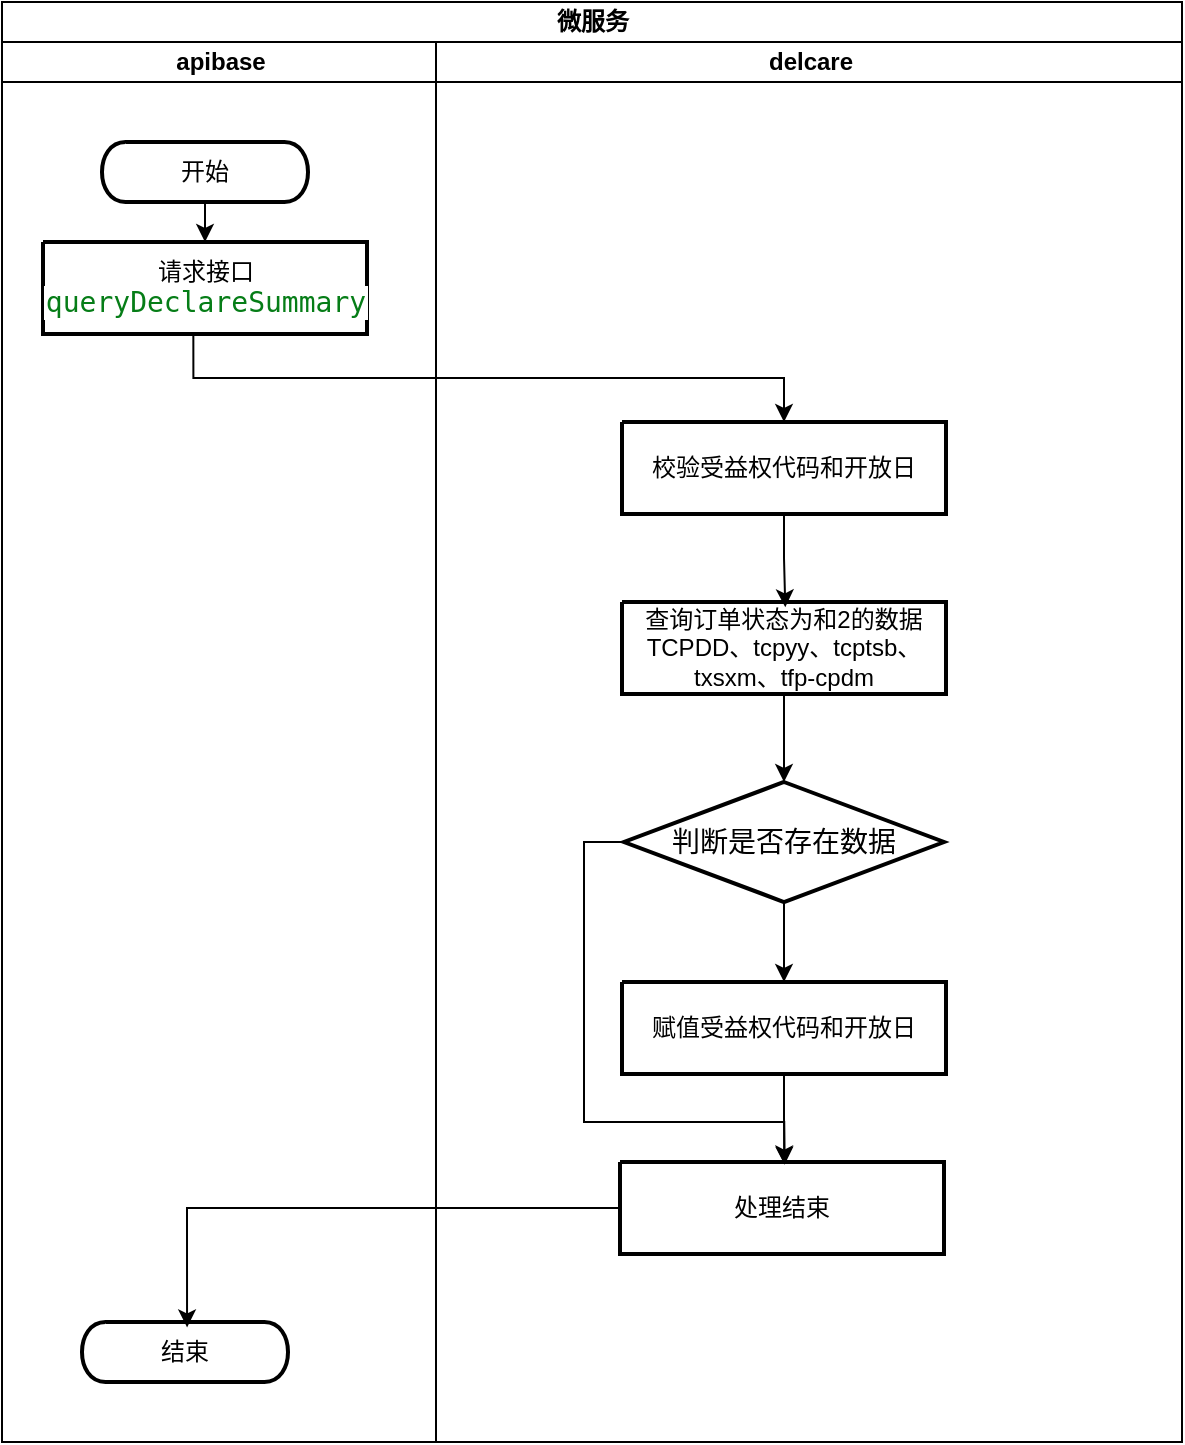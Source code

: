<mxfile version="24.2.5" type="github">
  <diagram name="第 1 页" id="-3_6qP_3UcvdMklZL6VI">
    <mxGraphModel dx="737" dy="303" grid="1" gridSize="10" guides="1" tooltips="1" connect="1" arrows="1" fold="1" page="1" pageScale="1" pageWidth="827" pageHeight="1169" math="0" shadow="0">
      <root>
        <mxCell id="0" />
        <mxCell id="1" parent="0" />
        <mxCell id="IRU5qY2hAN1wVBU6397p-1" value="微服务" style="swimlane;childLayout=stackLayout;resizeParent=1;resizeParentMax=0;startSize=20;html=1;" vertex="1" parent="1">
          <mxGeometry x="130.0" y="40" width="590" height="720" as="geometry" />
        </mxCell>
        <mxCell id="IRU5qY2hAN1wVBU6397p-2" value="apibase" style="swimlane;startSize=20;html=1;" vertex="1" parent="IRU5qY2hAN1wVBU6397p-1">
          <mxGeometry y="20" width="217" height="700" as="geometry" />
        </mxCell>
        <mxCell id="IRU5qY2hAN1wVBU6397p-17" style="edgeStyle=orthogonalEdgeStyle;rounded=0;orthogonalLoop=1;jettySize=auto;html=1;" edge="1" parent="IRU5qY2hAN1wVBU6397p-2" source="IRU5qY2hAN1wVBU6397p-6" target="IRU5qY2hAN1wVBU6397p-7">
          <mxGeometry relative="1" as="geometry" />
        </mxCell>
        <UserObject label="&lt;div style=&quot;font-size: 1px&quot;&gt;&lt;p style=&quot;text-align:center;margin-left:0;margin-right:0;margin-top:0px;margin-bottom:0px;text-indent:0;vertical-align:middle;direction:ltr;&quot;&gt;&lt;font style=&quot;font-size:12px;font-family:0;color:#000000;direction:ltr;letter-spacing:0px;line-height:120%;opacity:1&quot;&gt;开始&lt;/font&gt;&lt;/p&gt;&lt;/div&gt;" tags="Background" id="IRU5qY2hAN1wVBU6397p-6">
          <mxCell style="verticalAlign=middle;align=center;overflow=width;vsdxID=9;fillColor=#FFFFFF;gradientColor=none;shape=stencil(hZLbDoIwDIafZpeSrdVk94jvQWTIIjIyDuLbyyzKYBju2u5r+7cdw7gp0lox4E1rzV09ddYWDM8MQFeFsrodLYYJwzg3Vt2s6aqM/Dp1pLMepncVBsoTIjqCywL+ogj/eBeCS115sJTRSf6Hr52l0mKqzTGSYuKFn8AH2EB+sS+EYVtcMpsyw5lW+FroIdQ5i4CQgeUsGLbF3V3uLH405pPluizp4v77+sRjiL4HJm8=);strokeColor=#000000;strokeWidth=2;spacingTop=-3;spacingBottom=-3;spacingLeft=-3;spacingRight=-3;points=[];labelBackgroundColor=none;rounded=0;html=1;whiteSpace=wrap;" vertex="1" parent="IRU5qY2hAN1wVBU6397p-2">
            <mxGeometry x="50" y="50" width="103" height="30" as="geometry" />
          </mxCell>
        </UserObject>
        <UserObject label="&lt;div style=&quot;font-size: 1px&quot;&gt;&lt;p style=&quot;text-align:center;margin-left:0;margin-right:0;margin-top:0px;margin-bottom:0px;text-indent:0;vertical-align:middle;direction:ltr;&quot;&gt;&lt;font style=&quot;font-size:12px;font-family:0;color:#000000;direction:ltr;letter-spacing:0px;line-height:120%;opacity:1&quot;&gt;请求接口&lt;/font&gt;&lt;font style=&quot;font-size:12px;font-family:0;color:#000000;direction:ltr;letter-spacing:0px;line-height:120%;opacity:1&quot;&gt;&lt;br&gt;&lt;/font&gt;&lt;/p&gt;&lt;p style=&quot;text-align:center;margin-left:0;margin-right:0;margin-top:0px;margin-bottom:0px;text-indent:0;vertical-align:middle;direction:ltr;&quot;&gt;&lt;font style=&quot;font-size:12px;font-family:0;color:#000000;direction:ltr;letter-spacing:0px;line-height:120%;opacity:1&quot;&gt;&lt;/font&gt;&lt;/p&gt;&lt;div style=&quot;background-color:#ffffff;color:#080808;font-family:&#39;JetBrains Mono&#39;,monospace;font-size:10.5pt;white-space:pre;&quot;&gt;&lt;span style=&quot;color:#067d17;&quot;&gt;queryDeclareSummary&lt;/span&gt;&lt;/div&gt;&lt;/div&gt;" tags="Background" id="IRU5qY2hAN1wVBU6397p-7">
          <mxCell style="verticalAlign=middle;align=center;overflow=width;vsdxID=8;fillColor=#FFFFFF;gradientColor=none;shape=stencil(nZBRDoQgDERP03+WHsHFe5iISyOCQdT19kIaIxq//Jtp3zTpAFaTaUYNUkwx+F6v1EYD+AUpyRkdKCYFqACrzgf9C352LfuxyWRWg1/yhT/nRE5IsZWuZtCSK8CPeI0e/hF+jV7AJM4PO7KWCyr390bSiNtEtQM=);strokeColor=#000000;strokeWidth=2;spacingTop=-3;spacingBottom=-3;spacingLeft=-3;spacingRight=-3;points=[];labelBackgroundColor=none;rounded=0;html=1;whiteSpace=wrap;" vertex="1" parent="IRU5qY2hAN1wVBU6397p-2">
            <mxGeometry x="20.5" y="100" width="162" height="46" as="geometry" />
          </mxCell>
        </UserObject>
        <UserObject label="&lt;div style=&quot;font-size: 1px&quot;&gt;&lt;p style=&quot;text-align:center;margin-left:0;margin-right:0;margin-top:0px;margin-bottom:0px;text-indent:0;vertical-align:middle;direction:ltr;&quot;&gt;&lt;font style=&quot;font-size:12px;font-family:0;color:#000000;direction:ltr;letter-spacing:0px;line-height:120%;opacity:1&quot;&gt;结束&lt;/font&gt;&lt;/p&gt;&lt;/div&gt;" tags="Background" id="IRU5qY2hAN1wVBU6397p-16">
          <mxCell style="verticalAlign=middle;align=center;overflow=width;vsdxID=9;fillColor=#FFFFFF;gradientColor=none;shape=stencil(hZLbDoIwDIafZpeSrdVk94jvQWTIIjIyDuLbyyzKYBju2u5r+7cdw7gp0lox4E1rzV09ddYWDM8MQFeFsrodLYYJwzg3Vt2s6aqM/Dp1pLMepncVBsoTIjqCywL+ogj/eBeCS115sJTRSf6Hr52l0mKqzTGSYuKFn8AH2EB+sS+EYVtcMpsyw5lW+FroIdQ5i4CQgeUsGLbF3V3uLH405pPluizp4v77+sRjiL4HJm8=);strokeColor=#000000;strokeWidth=2;spacingTop=-3;spacingBottom=-3;spacingLeft=-3;spacingRight=-3;points=[];labelBackgroundColor=none;rounded=0;html=1;whiteSpace=wrap;" vertex="1" parent="IRU5qY2hAN1wVBU6397p-2">
            <mxGeometry x="40" y="640" width="103" height="30" as="geometry" />
          </mxCell>
        </UserObject>
        <mxCell id="IRU5qY2hAN1wVBU6397p-18" style="edgeStyle=orthogonalEdgeStyle;rounded=0;orthogonalLoop=1;jettySize=auto;html=1;exitX=0.464;exitY=1;exitDx=0;exitDy=0;exitPerimeter=0;" edge="1" parent="IRU5qY2hAN1wVBU6397p-1" source="IRU5qY2hAN1wVBU6397p-7" target="IRU5qY2hAN1wVBU6397p-8">
          <mxGeometry relative="1" as="geometry" />
        </mxCell>
        <mxCell id="IRU5qY2hAN1wVBU6397p-3" value="delcare" style="swimlane;startSize=20;html=1;" vertex="1" parent="IRU5qY2hAN1wVBU6397p-1">
          <mxGeometry x="217" y="20" width="373" height="700" as="geometry" />
        </mxCell>
        <UserObject label="&lt;div style=&quot;&quot;&gt;&lt;p style=&quot;text-align: center; margin: 0px; text-indent: 0px; vertical-align: middle; direction: ltr;&quot;&gt;校验受益权代码和开放日&lt;/p&gt;&lt;/div&gt;" tags="Background" id="IRU5qY2hAN1wVBU6397p-8">
          <mxCell style="verticalAlign=middle;align=center;overflow=width;vsdxID=8;fillColor=#FFFFFF;gradientColor=none;shape=stencil(nZBRDoQgDERP03+WHsHFe5iISyOCQdT19kIaIxq//Jtp3zTpAFaTaUYNUkwx+F6v1EYD+AUpyRkdKCYFqACrzgf9C352LfuxyWRWg1/yhT/nRE5IsZWuZtCSK8CPeI0e/hF+jV7AJM4PO7KWCyr390bSiNtEtQM=);strokeColor=#000000;strokeWidth=2;spacingTop=-3;spacingBottom=-3;spacingLeft=-3;spacingRight=-3;points=[];labelBackgroundColor=none;rounded=0;html=1;whiteSpace=wrap;" vertex="1" parent="IRU5qY2hAN1wVBU6397p-3">
            <mxGeometry x="93.0" y="190" width="162" height="46" as="geometry" />
          </mxCell>
        </UserObject>
        <UserObject label="&lt;div style=&quot;&quot;&gt;&lt;p style=&quot;text-align: center; margin: 0px; text-indent: 0px; vertical-align: middle; direction: ltr;&quot;&gt;查询订单状态为和2的数据&lt;/p&gt;&lt;p style=&quot;text-align: center; margin: 0px; text-indent: 0px; vertical-align: middle; direction: ltr;&quot;&gt;TCPDD、tcpyy、tcptsb、txsxm、tfp-cpdm&lt;/p&gt;&lt;/div&gt;" tags="Background" id="IRU5qY2hAN1wVBU6397p-9">
          <mxCell style="verticalAlign=middle;align=center;overflow=width;vsdxID=8;fillColor=#FFFFFF;gradientColor=none;shape=stencil(nZBRDoQgDERP03+WHsHFe5iISyOCQdT19kIaIxq//Jtp3zTpAFaTaUYNUkwx+F6v1EYD+AUpyRkdKCYFqACrzgf9C352LfuxyWRWg1/yhT/nRE5IsZWuZtCSK8CPeI0e/hF+jV7AJM4PO7KWCyr390bSiNtEtQM=);strokeColor=#000000;strokeWidth=2;spacingTop=-3;spacingBottom=-3;spacingLeft=-3;spacingRight=-3;points=[];labelBackgroundColor=none;rounded=0;html=1;whiteSpace=wrap;" vertex="1" parent="IRU5qY2hAN1wVBU6397p-3">
            <mxGeometry x="93.0" y="280" width="162" height="46" as="geometry" />
          </mxCell>
        </UserObject>
        <UserObject label="赋值受益权代码和开放日" tags="Background" id="IRU5qY2hAN1wVBU6397p-13">
          <mxCell style="verticalAlign=middle;align=center;overflow=width;vsdxID=8;fillColor=#FFFFFF;gradientColor=none;shape=stencil(nZBRDoQgDERP03+WHsHFe5iISyOCQdT19kIaIxq//Jtp3zTpAFaTaUYNUkwx+F6v1EYD+AUpyRkdKCYFqACrzgf9C352LfuxyWRWg1/yhT/nRE5IsZWuZtCSK8CPeI0e/hF+jV7AJM4PO7KWCyr390bSiNtEtQM=);strokeColor=#000000;strokeWidth=2;spacingTop=-3;spacingBottom=-3;spacingLeft=-3;spacingRight=-3;points=[];labelBackgroundColor=none;rounded=0;html=1;whiteSpace=wrap;" vertex="1" parent="IRU5qY2hAN1wVBU6397p-3">
            <mxGeometry x="93.0" y="470" width="162" height="46" as="geometry" />
          </mxCell>
        </UserObject>
        <mxCell id="IRU5qY2hAN1wVBU6397p-21" style="edgeStyle=orthogonalEdgeStyle;rounded=0;orthogonalLoop=1;jettySize=auto;html=1;exitX=0.5;exitY=1;exitDx=0;exitDy=0;exitPerimeter=0;" edge="1" parent="IRU5qY2hAN1wVBU6397p-3" source="IRU5qY2hAN1wVBU6397p-14" target="IRU5qY2hAN1wVBU6397p-13">
          <mxGeometry relative="1" as="geometry" />
        </mxCell>
        <mxCell id="IRU5qY2hAN1wVBU6397p-23" style="edgeStyle=orthogonalEdgeStyle;rounded=0;orthogonalLoop=1;jettySize=auto;html=1;exitX=0;exitY=0.5;exitDx=0;exitDy=0;exitPerimeter=0;entryX=0.507;entryY=0.017;entryDx=0;entryDy=0;entryPerimeter=0;" edge="1" parent="IRU5qY2hAN1wVBU6397p-3" source="IRU5qY2hAN1wVBU6397p-14" target="IRU5qY2hAN1wVBU6397p-24">
          <mxGeometry relative="1" as="geometry">
            <mxPoint x="63" y="470.0" as="targetPoint" />
            <Array as="points">
              <mxPoint x="74" y="400" />
              <mxPoint x="74" y="540" />
              <mxPoint x="174" y="540" />
            </Array>
          </mxGeometry>
        </mxCell>
        <mxCell id="IRU5qY2hAN1wVBU6397p-14" value="&lt;div style=&quot;text-align: left;&quot;&gt;&lt;span style=&quot;background-color: initial; font-size: 14px;&quot;&gt;判断是否存在数据&lt;/span&gt;&lt;/div&gt;" style="strokeWidth=2;html=1;shape=mxgraph.flowchart.decision;whiteSpace=wrap;" vertex="1" parent="IRU5qY2hAN1wVBU6397p-3">
          <mxGeometry x="94" y="370" width="160" height="60" as="geometry" />
        </mxCell>
        <mxCell id="IRU5qY2hAN1wVBU6397p-19" style="edgeStyle=orthogonalEdgeStyle;rounded=0;orthogonalLoop=1;jettySize=auto;html=1;entryX=0.504;entryY=0.058;entryDx=0;entryDy=0;entryPerimeter=0;" edge="1" parent="IRU5qY2hAN1wVBU6397p-3" source="IRU5qY2hAN1wVBU6397p-8" target="IRU5qY2hAN1wVBU6397p-9">
          <mxGeometry relative="1" as="geometry" />
        </mxCell>
        <mxCell id="IRU5qY2hAN1wVBU6397p-20" style="edgeStyle=orthogonalEdgeStyle;rounded=0;orthogonalLoop=1;jettySize=auto;html=1;entryX=0.5;entryY=0;entryDx=0;entryDy=0;entryPerimeter=0;" edge="1" parent="IRU5qY2hAN1wVBU6397p-3" source="IRU5qY2hAN1wVBU6397p-9" target="IRU5qY2hAN1wVBU6397p-14">
          <mxGeometry relative="1" as="geometry" />
        </mxCell>
        <UserObject label="处理结束" tags="Background" id="IRU5qY2hAN1wVBU6397p-24">
          <mxCell style="verticalAlign=middle;align=center;overflow=width;vsdxID=8;fillColor=#FFFFFF;gradientColor=none;shape=stencil(nZBRDoQgDERP03+WHsHFe5iISyOCQdT19kIaIxq//Jtp3zTpAFaTaUYNUkwx+F6v1EYD+AUpyRkdKCYFqACrzgf9C352LfuxyWRWg1/yhT/nRE5IsZWuZtCSK8CPeI0e/hF+jV7AJM4PO7KWCyr390bSiNtEtQM=);strokeColor=#000000;strokeWidth=2;spacingTop=-3;spacingBottom=-3;spacingLeft=-3;spacingRight=-3;points=[];labelBackgroundColor=none;rounded=0;html=1;whiteSpace=wrap;" vertex="1" parent="IRU5qY2hAN1wVBU6397p-3">
            <mxGeometry x="92.0" y="560" width="162" height="46" as="geometry" />
          </mxCell>
        </UserObject>
        <mxCell id="IRU5qY2hAN1wVBU6397p-25" style="edgeStyle=orthogonalEdgeStyle;rounded=0;orthogonalLoop=1;jettySize=auto;html=1;entryX=0.508;entryY=0.03;entryDx=0;entryDy=0;entryPerimeter=0;" edge="1" parent="IRU5qY2hAN1wVBU6397p-3" source="IRU5qY2hAN1wVBU6397p-13" target="IRU5qY2hAN1wVBU6397p-24">
          <mxGeometry relative="1" as="geometry" />
        </mxCell>
        <mxCell id="IRU5qY2hAN1wVBU6397p-26" style="edgeStyle=orthogonalEdgeStyle;rounded=0;orthogonalLoop=1;jettySize=auto;html=1;entryX=0.51;entryY=0.09;entryDx=0;entryDy=0;entryPerimeter=0;" edge="1" parent="IRU5qY2hAN1wVBU6397p-1" source="IRU5qY2hAN1wVBU6397p-24" target="IRU5qY2hAN1wVBU6397p-16">
          <mxGeometry relative="1" as="geometry" />
        </mxCell>
      </root>
    </mxGraphModel>
  </diagram>
</mxfile>
